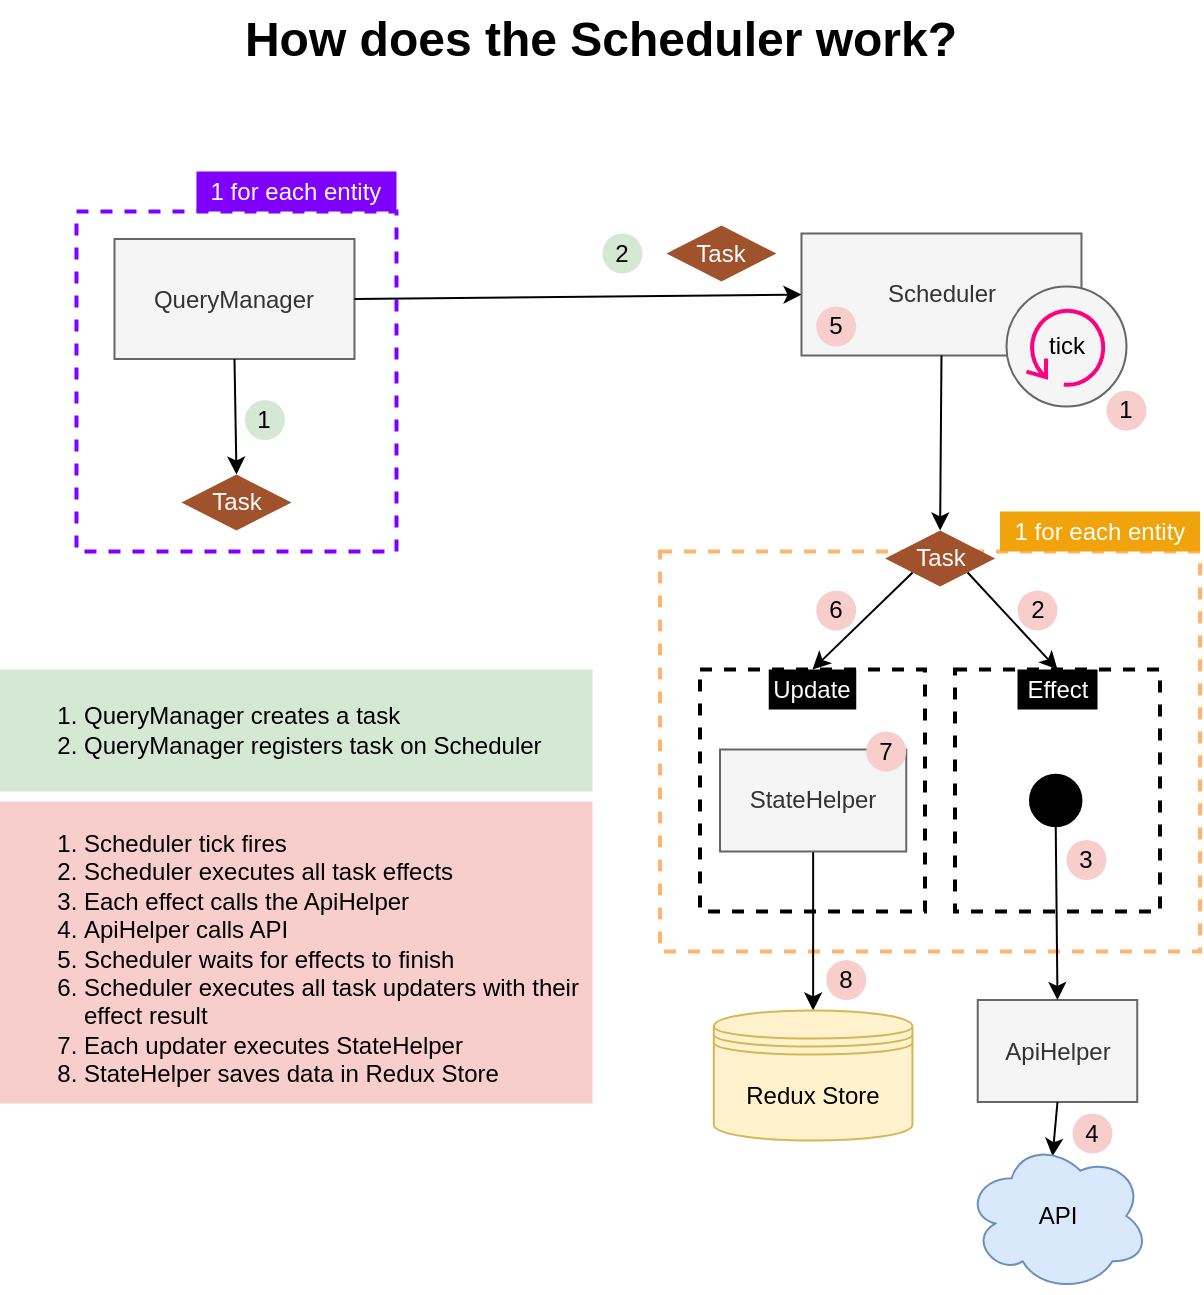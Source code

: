 <mxfile version="15.5.6" type="device"><diagram id="kKivtC1MR1Q1DnpcdQcp" name="Page-1"><mxGraphModel dx="1137" dy="611" grid="1" gridSize="10" guides="1" tooltips="1" connect="1" arrows="1" fold="1" page="1" pageScale="1" pageWidth="1169" pageHeight="827" math="0" shadow="0"><root><mxCell id="0"/><mxCell id="1" parent="0"/><mxCell id="M077CeetCju3HIXt4Syk-1" value="" style="rounded=0;whiteSpace=wrap;html=1;fontColor=#FFFFFF;strokeWidth=2;strokeColor=#FFB570;dashed=1;" parent="1" vertex="1"><mxGeometry x="615" y="305.75" width="270" height="200" as="geometry"/></mxCell><mxCell id="7jK6sp7hK5_15Q3kwuUP-140" value="" style="rounded=0;whiteSpace=wrap;html=1;fontColor=#FFFFFF;strokeWidth=2;dashed=1;strokeColor=#7F00FF;fillColor=none;" parent="1" vertex="1"><mxGeometry x="323.24" y="135.75" width="160" height="170" as="geometry"/></mxCell><mxCell id="xomZxtXsx8mHrPZNWI-x-6" value="QueryManager" style="whiteSpace=wrap;html=1;rounded=0;fillColor=#f5f5f5;strokeColor=#666666;fontColor=#333333;" parent="1" vertex="1"><mxGeometry x="342.24" y="149.5" width="120" height="60" as="geometry"/></mxCell><mxCell id="xomZxtXsx8mHrPZNWI-x-24" value="Scheduler" style="whiteSpace=wrap;html=1;rounded=0;fillColor=#f5f5f5;strokeColor=#666666;fontColor=#333333;" parent="1" vertex="1"><mxGeometry x="685.74" y="146.75" width="140" height="61" as="geometry"/></mxCell><mxCell id="7jK6sp7hK5_15Q3kwuUP-4" value="" style="endArrow=classic;html=1;exitX=1;exitY=0.5;exitDx=0;exitDy=0;entryX=0;entryY=0.5;entryDx=0;entryDy=0;startArrow=none;" parent="1" source="xomZxtXsx8mHrPZNWI-x-6" target="xomZxtXsx8mHrPZNWI-x-24" edge="1"><mxGeometry width="50" height="50" relative="1" as="geometry"><mxPoint x="625.74" y="180.0" as="sourcePoint"/><mxPoint x="540.99" y="374" as="targetPoint"/></mxGeometry></mxCell><mxCell id="7jK6sp7hK5_15Q3kwuUP-128" value="&lt;font color=&quot;#000000&quot;&gt;How does the Scheduler work?&lt;/font&gt;" style="text;strokeColor=none;fillColor=none;html=1;fontSize=24;fontStyle=1;verticalAlign=middle;align=center;fontColor=#FFFFFF;" parent="1" vertex="1"><mxGeometry x="395" y="30" width="380" height="40" as="geometry"/></mxCell><mxCell id="7jK6sp7hK5_15Q3kwuUP-137" value="" style="endArrow=classic;html=1;exitX=0.5;exitY=1;exitDx=0;exitDy=0;entryX=0.5;entryY=0;entryDx=0;entryDy=0;" parent="1" source="xomZxtXsx8mHrPZNWI-x-6" target="M077CeetCju3HIXt4Syk-18" edge="1"><mxGeometry width="50" height="50" relative="1" as="geometry"><mxPoint x="461.74" y="413" as="sourcePoint"/><mxPoint x="411.37" y="299" as="targetPoint"/></mxGeometry></mxCell><mxCell id="7jK6sp7hK5_15Q3kwuUP-138" value="" style="ellipse;whiteSpace=wrap;html=1;aspect=fixed;strokeWidth=1;fillColor=#f5f5f5;strokeColor=#666666;fontColor=#333333;" parent="1" vertex="1"><mxGeometry x="788.24" y="173.25" width="60" height="60" as="geometry"/></mxCell><mxCell id="7jK6sp7hK5_15Q3kwuUP-118" value="tick" style="shape=mxgraph.bpmn.loop;html=1;outlineConnect=0;fontColor=#000000;strokeWidth=2;strokeColor=#FF0080;fillColor=none;" parent="1" vertex="1"><mxGeometry x="798.24" y="183.25" width="40" height="40" as="geometry"/></mxCell><mxCell id="7jK6sp7hK5_15Q3kwuUP-139" value="&lt;font style=&quot;font-size: 12px&quot;&gt;Task&lt;/font&gt;" style="rhombus;whiteSpace=wrap;html=1;dashed=1;dashPattern=1 1;strokeWidth=2;fillColor=#a0522d;fontColor=#ffffff;strokeColor=none;" parent="1" vertex="1"><mxGeometry x="618.24" y="142.75" width="55" height="28" as="geometry"/></mxCell><mxCell id="7jK6sp7hK5_15Q3kwuUP-141" value="1 for each entity" style="text;html=1;strokeColor=none;align=center;verticalAlign=middle;whiteSpace=wrap;rounded=0;dashed=1;fontColor=#FFFFFF;fillColor=#7F00FF;" parent="1" vertex="1"><mxGeometry x="383.23" y="115.75" width="100.01" height="20" as="geometry"/></mxCell><mxCell id="Iq347oKlVBrvpWfJDl9Z-2" value="&lt;ol&gt;&lt;li&gt;Scheduler tick fires&lt;/li&gt;&lt;li&gt;Scheduler executes all task effects&lt;/li&gt;&lt;li&gt;Each effect calls the ApiHelper&lt;/li&gt;&lt;li&gt;ApiHelper calls API&lt;/li&gt;&lt;li&gt;Scheduler waits for effects to finish&lt;/li&gt;&lt;li&gt;Scheduler executes all task updaters with their effect result&lt;/li&gt;&lt;li&gt;Each updater executes StateHelper&lt;/li&gt;&lt;li&gt;StateHelper saves data in Redux Store&lt;/li&gt;&lt;/ol&gt;" style="text;html=1;whiteSpace=wrap;verticalAlign=middle;overflow=hidden;strokeWidth=2;align=left;fillColor=#f8cecc;dashed=1;dashPattern=1 1;" parent="1" vertex="1"><mxGeometry x="285" y="430.75" width="296.24" height="151" as="geometry"/></mxCell><mxCell id="Iq347oKlVBrvpWfJDl9Z-3" value="1" style="ellipse;whiteSpace=wrap;html=1;aspect=fixed;strokeWidth=2;fillColor=#f8cecc;strokeColor=none;" parent="1" vertex="1"><mxGeometry x="838.24" y="225.25" width="20" height="20" as="geometry"/></mxCell><mxCell id="Iq347oKlVBrvpWfJDl9Z-14" value="" style="endArrow=classic;html=1;exitX=0.5;exitY=1;exitDx=0;exitDy=0;entryX=0.5;entryY=0;entryDx=0;entryDy=0;" parent="1" source="xomZxtXsx8mHrPZNWI-x-24" target="M077CeetCju3HIXt4Syk-10" edge="1"><mxGeometry width="50" height="50" relative="1" as="geometry"><mxPoint x="752.0" y="313.25" as="sourcePoint"/><mxPoint x="755.75" y="282.25" as="targetPoint"/></mxGeometry></mxCell><mxCell id="arJwa5OOOH2P9HBLt8MS-1" value="&lt;ol&gt;&lt;li&gt;QueryManager creates a task&lt;/li&gt;&lt;li&gt;QueryManager registers task on Scheduler&lt;/li&gt;&lt;/ol&gt;" style="text;html=1;whiteSpace=wrap;verticalAlign=middle;overflow=hidden;strokeWidth=2;align=left;fillColor=#d5e8d4;dashed=1;dashPattern=1 1;" parent="1" vertex="1"><mxGeometry x="285" y="364.75" width="296.24" height="61" as="geometry"/></mxCell><mxCell id="arJwa5OOOH2P9HBLt8MS-2" value="1" style="ellipse;whiteSpace=wrap;html=1;aspect=fixed;strokeWidth=2;fillColor=#d5e8d4;strokeColor=none;" parent="1" vertex="1"><mxGeometry x="407.49" y="230" width="20" height="20" as="geometry"/></mxCell><mxCell id="arJwa5OOOH2P9HBLt8MS-4" value="2" style="ellipse;whiteSpace=wrap;html=1;aspect=fixed;strokeWidth=2;fillColor=#d5e8d4;strokeColor=none;" parent="1" vertex="1"><mxGeometry x="586.24" y="146.75" width="20" height="20" as="geometry"/></mxCell><mxCell id="M077CeetCju3HIXt4Syk-2" value="" style="rounded=0;whiteSpace=wrap;html=1;dashed=1;fontColor=#FFFFFF;strokeColor=#000000;strokeWidth=2;fillColor=none;" parent="1" vertex="1"><mxGeometry x="635" y="364.75" width="112.5" height="121" as="geometry"/></mxCell><mxCell id="M077CeetCju3HIXt4Syk-3" value="" style="rounded=0;whiteSpace=wrap;html=1;dashed=1;fontColor=#FFFFFF;strokeColor=#000000;strokeWidth=2;fillColor=none;" parent="1" vertex="1"><mxGeometry x="762.5" y="364.75" width="102.5" height="121" as="geometry"/></mxCell><mxCell id="M077CeetCju3HIXt4Syk-4" value="&lt;font style=&quot;font-size: 12px&quot;&gt;ApiHelper&lt;/font&gt;" style="whiteSpace=wrap;html=1;rounded=0;fillColor=#f5f5f5;strokeColor=#666666;fontColor=#333333;" parent="1" vertex="1"><mxGeometry x="773.87" y="530" width="79.75" height="51" as="geometry"/></mxCell><mxCell id="M077CeetCju3HIXt4Syk-5" value="Effect" style="text;html=1;strokeColor=none;align=center;verticalAlign=middle;whiteSpace=wrap;rounded=0;dashed=1;fillColor=#000000;fontColor=#FFFFFF;" parent="1" vertex="1"><mxGeometry x="793.75" y="364.75" width="40" height="20" as="geometry"/></mxCell><mxCell id="M077CeetCju3HIXt4Syk-6" value="Update" style="text;html=1;strokeColor=none;align=center;verticalAlign=middle;whiteSpace=wrap;rounded=0;dashed=1;fontColor=#FFFFFF;fillColor=#000000;" parent="1" vertex="1"><mxGeometry x="669.37" y="364.75" width="43.75" height="20" as="geometry"/></mxCell><mxCell id="M077CeetCju3HIXt4Syk-7" value="" style="endArrow=classic;html=1;exitX=0.5;exitY=1;exitDx=0;exitDy=0;entryX=0.473;entryY=0.104;entryDx=0;entryDy=0;entryPerimeter=0;" parent="1" source="M077CeetCju3HIXt4Syk-4" target="M077CeetCju3HIXt4Syk-12" edge="1"><mxGeometry width="50" height="50" relative="1" as="geometry"><mxPoint x="625.83" y="343.75" as="sourcePoint"/><mxPoint x="713.812" y="428.45" as="targetPoint"/></mxGeometry></mxCell><mxCell id="M077CeetCju3HIXt4Syk-8" value="" style="endArrow=classic;html=1;entryX=0.5;entryY=0;entryDx=0;entryDy=0;exitX=0.5;exitY=1;exitDx=0;exitDy=0;" parent="1" source="M077CeetCju3HIXt4Syk-9" target="M077CeetCju3HIXt4Syk-11" edge="1"><mxGeometry width="50" height="50" relative="1" as="geometry"><mxPoint x="460.76" y="388.25" as="sourcePoint"/><mxPoint x="542.635" y="389.75" as="targetPoint"/></mxGeometry></mxCell><mxCell id="M077CeetCju3HIXt4Syk-9" value="&lt;font style=&quot;font-size: 12px&quot;&gt;StateHelper&lt;/font&gt;" style="whiteSpace=wrap;html=1;rounded=0;fillColor=#f5f5f5;strokeColor=#666666;fontColor=#333333;" parent="1" vertex="1"><mxGeometry x="645" y="404.75" width="93.13" height="51" as="geometry"/></mxCell><mxCell id="M077CeetCju3HIXt4Syk-10" value="&lt;font style=&quot;font-size: 12px&quot;&gt;Task&lt;/font&gt;" style="rhombus;whiteSpace=wrap;html=1;dashed=1;dashPattern=1 1;strokeWidth=2;fillColor=#a0522d;fontColor=#ffffff;strokeColor=none;" parent="1" vertex="1"><mxGeometry x="727.56" y="295.25" width="55" height="28" as="geometry"/></mxCell><mxCell id="M077CeetCju3HIXt4Syk-11" value="&lt;font style=&quot;line-height: 120% ; font-size: 12px&quot;&gt;Redux Store&lt;/font&gt;" style="shape=datastore;whiteSpace=wrap;html=1;strokeWidth=1;fillColor=#fff2cc;strokeColor=#d6b656;" parent="1" vertex="1"><mxGeometry x="641.91" y="535.25" width="99.32" height="65" as="geometry"/></mxCell><mxCell id="M077CeetCju3HIXt4Syk-12" value="&lt;font style=&quot;font-size: 12px&quot;&gt;API&lt;/font&gt;" style="ellipse;shape=cloud;whiteSpace=wrap;html=1;strokeWidth=1;perimeterSpacing=0;fillColor=#dae8fc;strokeColor=#6c8ebf;" parent="1" vertex="1"><mxGeometry x="767.9" y="600.25" width="91.69" height="75.5" as="geometry"/></mxCell><mxCell id="M077CeetCju3HIXt4Syk-13" value="" style="endArrow=classic;html=1;exitX=0;exitY=1;exitDx=0;exitDy=0;entryX=0.5;entryY=0;entryDx=0;entryDy=0;" parent="1" source="M077CeetCju3HIXt4Syk-10" target="M077CeetCju3HIXt4Syk-6" edge="1"><mxGeometry width="50" height="50" relative="1" as="geometry"><mxPoint x="818.5" y="448.75" as="sourcePoint"/><mxPoint x="822.125" y="567.95" as="targetPoint"/></mxGeometry></mxCell><mxCell id="M077CeetCju3HIXt4Syk-14" value="" style="endArrow=classic;html=1;exitX=1;exitY=1;exitDx=0;exitDy=0;entryX=0.5;entryY=0;entryDx=0;entryDy=0;" parent="1" source="M077CeetCju3HIXt4Syk-10" target="M077CeetCju3HIXt4Syk-5" edge="1"><mxGeometry width="50" height="50" relative="1" as="geometry"><mxPoint x="828.5" y="458.75" as="sourcePoint"/><mxPoint x="832.125" y="577.95" as="targetPoint"/></mxGeometry></mxCell><mxCell id="M077CeetCju3HIXt4Syk-15" value="3" style="ellipse;whiteSpace=wrap;html=1;aspect=fixed;strokeWidth=2;fillColor=#f8cecc;strokeColor=none;" parent="1" vertex="1"><mxGeometry x="818.24" y="450" width="20" height="20" as="geometry"/></mxCell><mxCell id="M077CeetCju3HIXt4Syk-16" value="7" style="ellipse;whiteSpace=wrap;html=1;aspect=fixed;strokeWidth=2;fillColor=#f8cecc;strokeColor=none;" parent="1" vertex="1"><mxGeometry x="718.13" y="395.75" width="20" height="20" as="geometry"/></mxCell><mxCell id="M077CeetCju3HIXt4Syk-18" value="&lt;font style=&quot;font-size: 12px&quot;&gt;Task&lt;/font&gt;" style="rhombus;whiteSpace=wrap;html=1;dashed=1;dashPattern=1 1;strokeWidth=2;fillColor=#a0522d;fontColor=#ffffff;strokeColor=none;" parent="1" vertex="1"><mxGeometry x="375.74" y="267.25" width="55" height="28" as="geometry"/></mxCell><mxCell id="Iq347oKlVBrvpWfJDl9Z-5" value="2" style="ellipse;whiteSpace=wrap;html=1;aspect=fixed;strokeWidth=2;fillColor=#f8cecc;strokeColor=none;" parent="1" vertex="1"><mxGeometry x="793.75" y="325.25" width="20" height="20" as="geometry"/></mxCell><mxCell id="Iq347oKlVBrvpWfJDl9Z-7" value="6" style="ellipse;whiteSpace=wrap;html=1;aspect=fixed;strokeWidth=2;fillColor=#f8cecc;strokeColor=none;" parent="1" vertex="1"><mxGeometry x="693.12" y="325.25" width="20" height="20" as="geometry"/></mxCell><mxCell id="M077CeetCju3HIXt4Syk-19" value="1 for each entity" style="text;html=1;align=center;verticalAlign=middle;whiteSpace=wrap;rounded=0;dashed=1;fillColor=#f0a30a;fontColor=#ffffff;" parent="1" vertex="1"><mxGeometry x="784.99" y="285.75" width="100.01" height="20" as="geometry"/></mxCell><mxCell id="M077CeetCju3HIXt4Syk-21" value="8" style="ellipse;whiteSpace=wrap;html=1;aspect=fixed;strokeWidth=2;fillColor=#f8cecc;strokeColor=none;" parent="1" vertex="1"><mxGeometry x="698.13" y="510" width="20" height="20" as="geometry"/></mxCell><mxCell id="M077CeetCju3HIXt4Syk-22" value="4" style="ellipse;whiteSpace=wrap;html=1;aspect=fixed;strokeWidth=2;fillColor=#f8cecc;strokeColor=none;" parent="1" vertex="1"><mxGeometry x="821.24" y="586.75" width="20" height="20" as="geometry"/></mxCell><mxCell id="M077CeetCju3HIXt4Syk-20" value="5" style="ellipse;whiteSpace=wrap;html=1;aspect=fixed;strokeWidth=2;fillColor=#f8cecc;strokeColor=none;" parent="1" vertex="1"><mxGeometry x="693.12" y="183.25" width="20" height="20" as="geometry"/></mxCell><mxCell id="ClVCDJLILWJxDwPB_O6c-1" value="" style="ellipse;whiteSpace=wrap;html=1;aspect=fixed;fillColor=#000000;" vertex="1" parent="1"><mxGeometry x="799.99" y="417.38" width="25.75" height="25.75" as="geometry"/></mxCell><mxCell id="ClVCDJLILWJxDwPB_O6c-2" value="" style="endArrow=classic;html=1;exitX=0.5;exitY=1;exitDx=0;exitDy=0;entryX=0.5;entryY=0;entryDx=0;entryDy=0;" edge="1" parent="1" source="ClVCDJLILWJxDwPB_O6c-1" target="M077CeetCju3HIXt4Syk-4"><mxGeometry width="50" height="50" relative="1" as="geometry"><mxPoint x="965.125" y="465.75" as="sourcePoint"/><mxPoint x="966.679" y="547.852" as="targetPoint"/></mxGeometry></mxCell></root></mxGraphModel></diagram></mxfile>